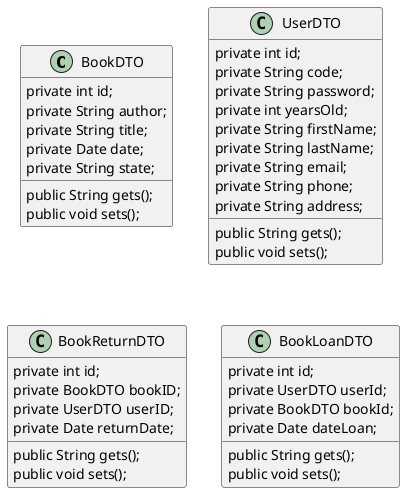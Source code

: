 @startuml
'https://plantuml.com/class-diagram

class BookDTO{
    private int id;
    private String author;
    private String title;
    private Date date;
    private String state;

    public String gets();
    public void sets();
}

class UserDTO{
    private int id;
    private String code;
    private String password;
    private int yearsOld;
    private String firstName;
    private String lastName;
    private String email;
    private String phone;
    private String address;

    public String gets();
    public void sets();
}

class BookReturnDTO {
    private int id;
    private BookDTO bookID;
    private UserDTO userID;
    private Date returnDate;

    public String gets();
    public void sets();
}

class BookLoanDTO {
    private int id;
    private UserDTO userId;
    private BookDTO bookId;
    private Date dateLoan;

    public String gets();
    public void sets();
}

@enduml